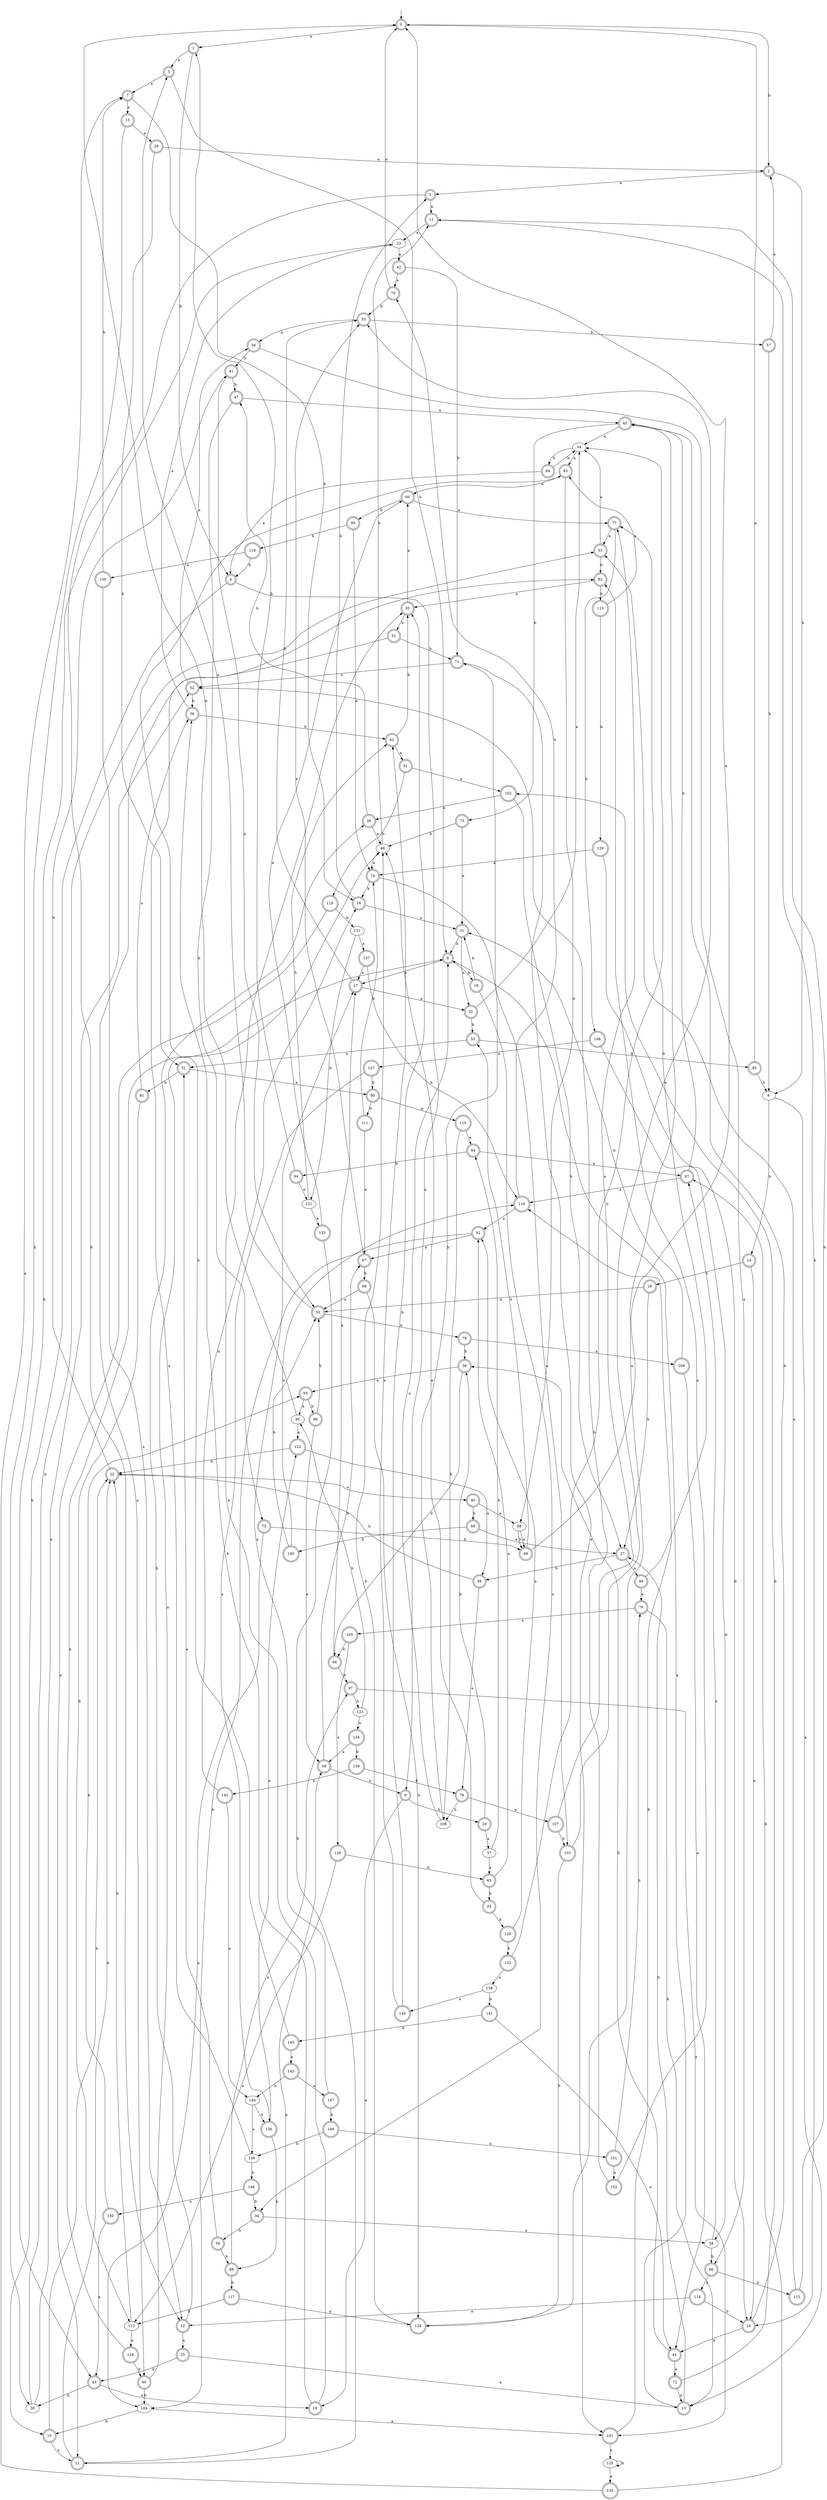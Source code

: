digraph RandomDFA {
  __start0 [label="", shape=none];
  __start0 -> 0 [label=""];
  0 [shape=circle] [shape=doublecircle]
  0 -> 1 [label="a"]
  0 -> 2 [label="b"]
  1 [shape=doublecircle]
  1 -> 3 [label="a"]
  1 -> 4 [label="b"]
  2 [shape=doublecircle]
  2 -> 5 [label="a"]
  2 -> 6 [label="b"]
  3 [shape=doublecircle]
  3 -> 7 [label="a"]
  3 -> 8 [label="b"]
  4 [shape=doublecircle]
  4 -> 9 [label="a"]
  4 -> 10 [label="b"]
  5 [shape=doublecircle]
  5 -> 11 [label="a"]
  5 -> 12 [label="b"]
  6
  6 -> 13 [label="a"]
  6 -> 14 [label="b"]
  7 [shape=doublecircle]
  7 -> 15 [label="a"]
  7 -> 16 [label="b"]
  8 [shape=doublecircle]
  8 -> 17 [label="a"]
  8 -> 18 [label="b"]
  9 [shape=doublecircle]
  9 -> 19 [label="a"]
  9 -> 20 [label="b"]
  10 [shape=doublecircle]
  10 -> 21 [label="a"]
  10 -> 22 [label="b"]
  11 [shape=doublecircle]
  11 -> 23 [label="a"]
  11 -> 24 [label="b"]
  12 [shape=doublecircle]
  12 -> 25 [label="a"]
  12 -> 26 [label="b"]
  13 [shape=doublecircle]
  13 -> 8 [label="a"]
  13 -> 27 [label="b"]
  14 [shape=doublecircle]
  14 -> 24 [label="a"]
  14 -> 28 [label="b"]
  15 [shape=doublecircle]
  15 -> 29 [label="a"]
  15 -> 30 [label="b"]
  16 [shape=doublecircle]
  16 -> 31 [label="a"]
  16 -> 5 [label="b"]
  17 [shape=doublecircle]
  17 -> 32 [label="a"]
  17 -> 33 [label="b"]
  18 [shape=doublecircle]
  18 -> 34 [label="a"]
  18 -> 31 [label="b"]
  19 [shape=doublecircle]
  19 -> 35 [label="a"]
  19 -> 36 [label="b"]
  20 [shape=doublecircle]
  20 -> 37 [label="a"]
  20 -> 38 [label="b"]
  21 [shape=doublecircle]
  21 -> 39 [label="a"]
  21 -> 22 [label="b"]
  22 [shape=doublecircle]
  22 -> 40 [label="a"]
  22 -> 41 [label="b"]
  23
  23 -> 42 [label="a"]
  23 -> 43 [label="b"]
  24 [shape=doublecircle]
  24 -> 44 [label="a"]
  24 -> 45 [label="b"]
  25 [shape=doublecircle]
  25 -> 13 [label="a"]
  25 -> 43 [label="b"]
  26 [shape=doublecircle]
  26 -> 46 [label="a"]
  26 -> 47 [label="b"]
  27 [shape=doublecircle]
  27 -> 48 [label="a"]
  27 -> 49 [label="b"]
  28 [shape=doublecircle]
  28 -> 50 [label="a"]
  28 -> 27 [label="b"]
  29 [shape=doublecircle]
  29 -> 2 [label="a"]
  29 -> 51 [label="b"]
  30
  30 -> 52 [label="a"]
  30 -> 53 [label="b"]
  31 [shape=doublecircle]
  31 -> 32 [label="a"]
  31 -> 8 [label="b"]
  32 [shape=doublecircle]
  32 -> 54 [label="a"]
  32 -> 55 [label="b"]
  33 [shape=doublecircle]
  33 -> 56 [label="a"]
  33 -> 57 [label="b"]
  34 [shape=doublecircle]
  34 -> 58 [label="a"]
  34 -> 59 [label="b"]
  35 [shape=doublecircle]
  35 -> 60 [label="a"]
  35 -> 61 [label="b"]
  36 [shape=doublecircle]
  36 -> 23 [label="a"]
  36 -> 62 [label="b"]
  37
  37 -> 63 [label="a"]
  37 -> 64 [label="b"]
  38 [shape=doublecircle]
  38 -> 65 [label="a"]
  38 -> 66 [label="b"]
  39 [shape=doublecircle]
  39 -> 9 [label="a"]
  39 -> 67 [label="b"]
  40 [shape=doublecircle]
  40 -> 68 [label="a"]
  40 -> 69 [label="b"]
  41 [shape=doublecircle]
  41 -> 50 [label="a"]
  41 -> 47 [label="b"]
  42 [shape=doublecircle]
  42 -> 70 [label="a"]
  42 -> 71 [label="b"]
  43 [shape=doublecircle]
  43 -> 19 [label="a"]
  43 -> 30 [label="b"]
  44 [shape=doublecircle]
  44 -> 72 [label="a"]
  44 -> 38 [label="b"]
  45 [shape=doublecircle]
  45 -> 54 [label="a"]
  45 -> 73 [label="b"]
  46
  46 -> 74 [label="a"]
  46 -> 11 [label="b"]
  47 [shape=doublecircle]
  47 -> 45 [label="a"]
  47 -> 75 [label="b"]
  48 [shape=doublecircle]
  48 -> 76 [label="a"]
  48 -> 77 [label="b"]
  49 [shape=doublecircle]
  49 -> 78 [label="a"]
  49 -> 22 [label="b"]
  50 [shape=doublecircle]
  50 -> 3 [label="a"]
  50 -> 79 [label="b"]
  51 [shape=doublecircle]
  51 -> 80 [label="a"]
  51 -> 81 [label="b"]
  52 [shape=doublecircle]
  52 -> 56 [label="a"]
  52 -> 36 [label="b"]
  53 [shape=doublecircle]
  53 -> 54 [label="a"]
  53 -> 82 [label="b"]
  54
  54 -> 83 [label="a"]
  54 -> 84 [label="b"]
  55 [shape=doublecircle]
  55 -> 51 [label="a"]
  55 -> 85 [label="b"]
  56 [shape=doublecircle]
  56 -> 86 [label="a"]
  56 -> 41 [label="b"]
  57 [shape=doublecircle]
  57 -> 2 [label="a"]
  57 -> 6 [label="b"]
  58
  58 -> 87 [label="a"]
  58 -> 86 [label="b"]
  59 [shape=doublecircle]
  59 -> 51 [label="a"]
  59 -> 88 [label="b"]
  60 [shape=doublecircle]
  60 -> 77 [label="a"]
  60 -> 89 [label="b"]
  61 [shape=doublecircle]
  61 -> 90 [label="a"]
  61 -> 71 [label="b"]
  62 [shape=doublecircle]
  62 -> 91 [label="a"]
  62 -> 35 [label="b"]
  63 [shape=doublecircle]
  63 -> 92 [label="a"]
  63 -> 93 [label="b"]
  64 [shape=doublecircle]
  64 -> 87 [label="a"]
  64 -> 94 [label="b"]
  65 [shape=doublecircle]
  65 -> 95 [label="a"]
  65 -> 96 [label="b"]
  66 [shape=doublecircle]
  66 -> 17 [label="a"]
  66 -> 97 [label="b"]
  67 [shape=doublecircle]
  67 -> 33 [label="a"]
  67 -> 98 [label="b"]
  68
  68 -> 99 [label="a"]
  68 -> 99 [label="b"]
  69 [shape=doublecircle]
  69 -> 27 [label="a"]
  69 -> 100 [label="b"]
  70 [shape=doublecircle]
  70 -> 0 [label="a"]
  70 -> 33 [label="b"]
  71 [shape=doublecircle]
  71 -> 101 [label="a"]
  71 -> 52 [label="b"]
  72 [shape=doublecircle]
  72 -> 13 [label="a"]
  72 -> 102 [label="b"]
  73 [shape=doublecircle]
  73 -> 31 [label="a"]
  73 -> 46 [label="b"]
  74 [shape=doublecircle]
  74 -> 103 [label="a"]
  74 -> 16 [label="b"]
  75 [shape=doublecircle]
  75 -> 104 [label="a"]
  75 -> 99 [label="b"]
  76 [shape=doublecircle]
  76 -> 105 [label="a"]
  76 -> 13 [label="b"]
  77 [shape=doublecircle]
  77 -> 53 [label="a"]
  77 -> 106 [label="b"]
  78 [shape=doublecircle]
  78 -> 107 [label="a"]
  78 -> 108 [label="b"]
  79 [shape=doublecircle]
  79 -> 109 [label="a"]
  79 -> 38 [label="b"]
  80 [shape=doublecircle]
  80 -> 110 [label="a"]
  80 -> 111 [label="b"]
  81 [shape=doublecircle]
  81 -> 36 [label="a"]
  81 -> 112 [label="b"]
  82 [shape=doublecircle]
  82 -> 35 [label="a"]
  82 -> 113 [label="b"]
  83 [shape=doublecircle]
  83 -> 60 [label="a"]
  83 -> 68 [label="b"]
  84 [shape=doublecircle]
  84 -> 4 [label="a"]
  84 -> 54 [label="b"]
  85 [shape=doublecircle]
  85 -> 0 [label="a"]
  85 -> 6 [label="b"]
  86 [shape=doublecircle]
  86 -> 114 [label="a"]
  86 -> 115 [label="b"]
  87 [shape=doublecircle]
  87 -> 116 [label="a"]
  87 -> 45 [label="b"]
  88 [shape=doublecircle]
  88 -> 97 [label="a"]
  88 -> 117 [label="b"]
  89 [shape=doublecircle]
  89 -> 74 [label="a"]
  89 -> 118 [label="b"]
  90 [shape=doublecircle]
  90 -> 46 [label="a"]
  90 -> 104 [label="b"]
  91 [shape=doublecircle]
  91 -> 102 [label="a"]
  91 -> 119 [label="b"]
  92 [shape=doublecircle]
  92 -> 67 [label="a"]
  92 -> 104 [label="b"]
  93 [shape=doublecircle]
  93 -> 46 [label="a"]
  93 -> 120 [label="b"]
  94 [shape=doublecircle]
  94 -> 121 [label="a"]
  94 -> 1 [label="b"]
  95
  95 -> 122 [label="a"]
  95 -> 0 [label="b"]
  96 [shape=doublecircle]
  96 -> 39 [label="a"]
  96 -> 50 [label="b"]
  97 [shape=doublecircle]
  97 -> 101 [label="a"]
  97 -> 123 [label="b"]
  98 [shape=doublecircle]
  98 -> 50 [label="a"]
  98 -> 124 [label="b"]
  99 [shape=doublecircle]
  99 -> 0 [label="a"]
  99 -> 55 [label="b"]
  100 [shape=doublecircle]
  100 -> 116 [label="a"]
  100 -> 50 [label="b"]
  101 [shape=doublecircle]
  101 -> 125 [label="a"]
  101 -> 116 [label="b"]
  102 [shape=doublecircle]
  102 -> 26 [label="a"]
  102 -> 27 [label="b"]
  103 [shape=doublecircle]
  103 -> 33 [label="a"]
  103 -> 124 [label="b"]
  104
  104 -> 101 [label="a"]
  104 -> 10 [label="b"]
  105 [shape=doublecircle]
  105 -> 126 [label="a"]
  105 -> 66 [label="b"]
  106 [shape=doublecircle]
  106 -> 127 [label="a"]
  106 -> 58 [label="b"]
  107 [shape=doublecircle]
  107 -> 77 [label="a"]
  107 -> 103 [label="b"]
  108
  108 -> 8 [label="a"]
  108 -> 71 [label="b"]
  109 [shape=doublecircle]
  109 -> 44 [label="a"]
  109 -> 31 [label="b"]
  110 [shape=doublecircle]
  110 -> 64 [label="a"]
  110 -> 108 [label="b"]
  111 [shape=doublecircle]
  111 -> 67 [label="a"]
  111 -> 74 [label="b"]
  112
  112 -> 128 [label="a"]
  112 -> 22 [label="b"]
  113 [shape=doublecircle]
  113 -> 83 [label="a"]
  113 -> 129 [label="b"]
  114 [shape=doublecircle]
  114 -> 12 [label="a"]
  114 -> 24 [label="b"]
  115 [shape=doublecircle]
  115 -> 53 [label="a"]
  115 -> 11 [label="b"]
  116 [shape=doublecircle]
  116 -> 92 [label="a"]
  116 -> 70 [label="b"]
  117 [shape=doublecircle]
  117 -> 124 [label="a"]
  117 -> 112 [label="b"]
  118 [shape=doublecircle]
  118 -> 130 [label="a"]
  118 -> 4 [label="b"]
  119 [shape=doublecircle]
  119 -> 21 [label="a"]
  119 -> 131 [label="b"]
  120 [shape=doublecircle]
  120 -> 92 [label="a"]
  120 -> 132 [label="b"]
  121
  121 -> 133 [label="a"]
  121 -> 62 [label="b"]
  122 [shape=doublecircle]
  122 -> 49 [label="a"]
  122 -> 22 [label="b"]
  123
  123 -> 134 [label="a"]
  123 -> 95 [label="b"]
  124 [shape=doublecircle]
  124 -> 45 [label="a"]
  124 -> 46 [label="b"]
  125
  125 -> 135 [label="a"]
  125 -> 125 [label="b"]
  126 [shape=doublecircle]
  126 -> 112 [label="a"]
  126 -> 63 [label="b"]
  127 [shape=doublecircle]
  127 -> 136 [label="a"]
  127 -> 80 [label="b"]
  128 [shape=doublecircle]
  128 -> 8 [label="a"]
  128 -> 90 [label="b"]
  129 [shape=doublecircle]
  129 -> 74 [label="a"]
  129 -> 24 [label="b"]
  130 [shape=doublecircle]
  130 -> 12 [label="a"]
  130 -> 7 [label="b"]
  131
  131 -> 137 [label="a"]
  131 -> 121 [label="b"]
  132 [shape=doublecircle]
  132 -> 138 [label="a"]
  132 -> 54 [label="b"]
  133 [shape=doublecircle]
  133 -> 60 [label="a"]
  133 -> 21 [label="b"]
  134 [shape=doublecircle]
  134 -> 39 [label="a"]
  134 -> 139 [label="b"]
  135 [shape=doublecircle]
  135 -> 7 [label="a"]
  135 -> 87 [label="b"]
  136 [shape=doublecircle]
  136 -> 122 [label="a"]
  136 -> 88 [label="b"]
  137 [shape=doublecircle]
  137 -> 17 [label="a"]
  137 -> 116 [label="b"]
  138
  138 -> 140 [label="a"]
  138 -> 141 [label="b"]
  139 [shape=doublecircle]
  139 -> 142 [label="a"]
  139 -> 78 [label="b"]
  140 [shape=doublecircle]
  140 -> 62 [label="a"]
  140 -> 35 [label="b"]
  141 [shape=doublecircle]
  141 -> 44 [label="a"]
  141 -> 143 [label="b"]
  142 [shape=doublecircle]
  142 -> 144 [label="a"]
  142 -> 16 [label="b"]
  143 [shape=doublecircle]
  143 -> 145 [label="a"]
  143 -> 83 [label="b"]
  144
  144 -> 146 [label="a"]
  144 -> 136 [label="b"]
  145 [shape=doublecircle]
  145 -> 147 [label="a"]
  145 -> 144 [label="b"]
  146
  146 -> 82 [label="a"]
  146 -> 148 [label="b"]
  147 [shape=doublecircle]
  147 -> 17 [label="a"]
  147 -> 149 [label="b"]
  148 [shape=doublecircle]
  148 -> 150 [label="a"]
  148 -> 34 [label="b"]
  149 [shape=doublecircle]
  149 -> 151 [label="a"]
  149 -> 146 [label="b"]
  150 [shape=doublecircle]
  150 -> 43 [label="a"]
  150 -> 65 [label="b"]
  151 [shape=doublecircle]
  151 -> 152 [label="a"]
  151 -> 76 [label="b"]
  152 [shape=doublecircle]
  152 -> 82 [label="a"]
  152 -> 52 [label="b"]
}

